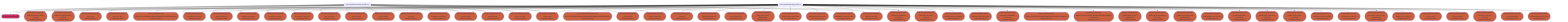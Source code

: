 graph TD
  KaScriptModule_54{{"KaScriptModule(build.gradle.kts)"}}
  KaLibraryModule_1(["KaLibraryModule(annotations-13.0.jar)<br />scriptDependency"])
  KaLibraryModule_2(["KaLibraryModule(dependencies-accessors/932b97c9e0ae61a950d0c442ab66fbe219f5f218/classes)<br />scriptDependency"])
  KaLibraryModule_3(["KaLibraryModule(gradle-api-8.11.jar)<br />scriptDependency"])
  KaLibraryModule_4(["KaLibraryModule(gradle-core-8.11.jar)<br />scriptDependency"])
  KaLibraryModule_5(["KaLibraryModule(gradle-core-api-8.11.jar)<br />scriptDependency"])
  KaLibraryModule_6(["KaLibraryModule(gradle-installation-beacon-8.11.jar)<br />scriptDependency"])
  KaLibraryModule_7(["KaLibraryModule(gradle-kotlin-dsl-8.11.jar)<br />scriptDependency"])
  KaLibraryModule_8(["KaLibraryModule(gradle-kotlin-dsl-extensions-8.11.jar)<br />scriptDependency"])
  KaLibraryModule_9(["KaLibraryModule(gradle-kotlin-dsl-plugins-5.1.1.jar)<br />scriptDependency"])
  KaLibraryModule_10(["KaLibraryModule(gradle-kotlin-dsl-shared-runtime-8.11.jar)<br />scriptDependency"])
  KaLibraryModule_11(["KaLibraryModule(gradle-kotlin-dsl-tooling-models-8.11.jar)<br />scriptDependency"])
  KaLibraryModule_12(["KaLibraryModule(groovy-3.0.22.jar)<br />scriptDependency"])
  KaLibraryModule_13(["KaLibraryModule(groovy-ant-3.0.22.jar)<br />scriptDependency"])
  KaLibraryModule_14(["KaLibraryModule(groovy-astbuilder-3.0.22.jar)<br />scriptDependency"])
  KaLibraryModule_15(["KaLibraryModule(groovy-console-3.0.22.jar)<br />scriptDependency"])
  KaLibraryModule_16(["KaLibraryModule(groovy-datetime-3.0.22.jar)<br />scriptDependency"])
  KaLibraryModule_17(["KaLibraryModule(groovy-dateutil-3.0.22.jar)<br />scriptDependency"])
  KaLibraryModule_18(["KaLibraryModule(groovy-groovydoc-3.0.22.jar)<br />scriptDependency"])
  KaLibraryModule_19(["KaLibraryModule(groovy-json-3.0.22.jar)<br />scriptDependency"])
  KaLibraryModule_20(["KaLibraryModule(groovy-nio-3.0.22.jar)<br />scriptDependency"])
  KaLibraryModule_21(["KaLibraryModule(groovy-sql-3.0.22.jar)<br />scriptDependency"])
  KaLibraryModule_22(["KaLibraryModule(groovy-templates-3.0.22.jar)<br />scriptDependency"])
  KaLibraryModule_23(["KaLibraryModule(groovy-test-3.0.22.jar)<br />scriptDependency"])
  KaLibraryModule_24(["KaLibraryModule(groovy-xml-3.0.22.jar)<br />scriptDependency"])
  KaLibraryModule_25(["KaLibraryModule(gson-2.8.9.jar)<br />scriptDependency"])
  KaLibraryModule_26(["KaLibraryModule(javaparser-core-3.17.0.jar)<br />scriptDependency"])
  KaLibraryModule_27(["KaLibraryModule(kotlin-assignment-2.0.20-gradle85.jar)<br />scriptDependency"])
  KaLibraryModule_28(["KaLibraryModule(kotlin-build-statistics-2.0.20.jar)<br />scriptDependency"])
  KaLibraryModule_29(["KaLibraryModule(kotlin-build-tools-api-2.0.20.jar)<br />scriptDependency"])
  KaLibraryModule_30(["KaLibraryModule(kotlin-compiler-embeddable-2.0.20.jar)<br />scriptDependency"])
  KaLibraryModule_31(["KaLibraryModule(kotlin-compiler-runner-2.0.20.jar)<br />scriptDependency"])
  KaLibraryModule_32(["KaLibraryModule(kotlin-daemon-client-2.0.20.jar)<br />scriptDependency"])
  KaLibraryModule_33(["KaLibraryModule(kotlin-daemon-embeddable-2.0.20.jar)<br />scriptDependency"])
  KaLibraryModule_35(["KaLibraryModule(kotlin-dsl/accessors/67e0e34578eb78fe1de6071a11242124/classes)<br />scriptDependency"])
  KaLibraryModule_36(["KaLibraryModule(kotlin-dsl/accessors/713d72c97915090755fbad209f3188cd-PS/classes)<br />scriptDependency"])
  KaLibraryModule_37(["KaLibraryModule(kotlin-gradle-plugin-2.0.20-gradle85.jar)<br />scriptDependency"])
  KaLibraryModule_38(["KaLibraryModule(kotlin-gradle-plugin-annotations-2.0.20.jar)<br />scriptDependency"])
  KaLibraryModule_39(["KaLibraryModule(kotlin-gradle-plugin-api-2.0.20-gradle85.jar)<br />scriptDependency"])
  KaLibraryModule_40(["KaLibraryModule(kotlin-gradle-plugin-api-2.0.20.jar)<br />scriptDependency"])
  KaLibraryModule_41(["KaLibraryModule(kotlin-gradle-plugin-idea-2.0.20.jar)<br />scriptDependency"])
  KaLibraryModule_42(["KaLibraryModule(kotlin-gradle-plugin-idea-proto-2.0.20.jar)<br />scriptDependency"])
  KaLibraryModule_43(["KaLibraryModule(kotlin-gradle-plugin-model-2.0.20.jar)<br />scriptDependency"])
  KaLibraryModule_44(["KaLibraryModule(kotlin-klib-commonizer-api-2.0.20.jar)<br />scriptDependency"])
  KaLibraryModule_45(["KaLibraryModule(kotlin-native-utils-2.0.20.jar)<br />scriptDependency"])
  KaLibraryModule_46(["KaLibraryModule(kotlin-reflect-2.0.20.jar)<br />scriptDependency"])
  KaLibraryModule_47(["KaLibraryModule(kotlin-sam-with-receiver-2.0.20-gradle85.jar)<br />scriptDependency"])
  KaLibraryModule_48(["KaLibraryModule(kotlin-stdlib dependencies)<br />scriptDependency"])
  KaLibraryModule_49(["KaLibraryModule(kotlin-tooling-core-2.0.20.jar)<br />scriptDependency"])
  KaLibraryModule_50(["KaLibraryModule(kotlin-util-io-2.0.20.jar)<br />scriptDependency"])
  KaLibraryModule_51(["KaLibraryModule(kotlin-util-klib-2.0.20.jar)<br />scriptDependency"])
  KaLibraryModule_52(["KaLibraryModule(kotlinx-coroutines-core-jvm-1.6.4.jar)<br />scriptDependency"])
  KaLibraryModule_53(["KaLibraryModule(trove4j-1.0.20200330.jar)<br />scriptDependency"])
  KaLibraryModule_0(["KaLibraryModule(SDK)"])
  KaScriptModule_55{{"KaScriptModule(settings.gradle.kts)"}}
  KaLibraryModule_34(["KaLibraryModule(kotlin-dsl/accessors/045fae15c156631da085875c7a614413/classes)<br />scriptDependency"])
  style KaLibraryModule_1 fill:#CB6040
  style KaLibraryModule_2 fill:#CB6040
  style KaLibraryModule_3 fill:#CB6040
  style KaLibraryModule_4 fill:#CB6040
  style KaLibraryModule_5 fill:#CB6040
  style KaLibraryModule_6 fill:#CB6040
  style KaLibraryModule_7 fill:#CB6040
  style KaLibraryModule_8 fill:#CB6040
  style KaLibraryModule_9 fill:#CB6040
  style KaLibraryModule_10 fill:#CB6040
  style KaLibraryModule_11 fill:#CB6040
  style KaLibraryModule_12 fill:#CB6040
  style KaLibraryModule_13 fill:#CB6040
  style KaLibraryModule_14 fill:#CB6040
  style KaLibraryModule_15 fill:#CB6040
  style KaLibraryModule_16 fill:#CB6040
  style KaLibraryModule_17 fill:#CB6040
  style KaLibraryModule_18 fill:#CB6040
  style KaLibraryModule_19 fill:#CB6040
  style KaLibraryModule_20 fill:#CB6040
  style KaLibraryModule_21 fill:#CB6040
  style KaLibraryModule_22 fill:#CB6040
  style KaLibraryModule_23 fill:#CB6040
  style KaLibraryModule_24 fill:#CB6040
  style KaLibraryModule_25 fill:#CB6040
  style KaLibraryModule_26 fill:#CB6040
  style KaLibraryModule_27 fill:#CB6040
  style KaLibraryModule_28 fill:#CB6040
  style KaLibraryModule_29 fill:#CB6040
  style KaLibraryModule_30 fill:#CB6040
  style KaLibraryModule_31 fill:#CB6040
  style KaLibraryModule_32 fill:#CB6040
  style KaLibraryModule_33 fill:#CB6040
  style KaLibraryModule_35 fill:#CB6040
  style KaLibraryModule_36 fill:#CB6040
  style KaLibraryModule_37 fill:#CB6040
  style KaLibraryModule_38 fill:#CB6040
  style KaLibraryModule_39 fill:#CB6040
  style KaLibraryModule_40 fill:#CB6040
  style KaLibraryModule_41 fill:#CB6040
  style KaLibraryModule_42 fill:#CB6040
  style KaLibraryModule_43 fill:#CB6040
  style KaLibraryModule_44 fill:#CB6040
  style KaLibraryModule_45 fill:#CB6040
  style KaLibraryModule_46 fill:#CB6040
  style KaLibraryModule_47 fill:#CB6040
  style KaLibraryModule_48 fill:#CB6040
  style KaLibraryModule_49 fill:#CB6040
  style KaLibraryModule_50 fill:#CB6040
  style KaLibraryModule_51 fill:#CB6040
  style KaLibraryModule_52 fill:#CB6040
  style KaLibraryModule_53 fill:#CB6040
  style KaLibraryModule_0 fill:#CC2B52
  style KaLibraryModule_34 fill:#CB6040
  KaScriptModule_54 --> KaLibraryModule_0
  KaScriptModule_54 --> KaLibraryModule_1
  KaScriptModule_54 --> KaLibraryModule_10
  KaScriptModule_54 --> KaLibraryModule_11
  KaScriptModule_54 --> KaLibraryModule_12
  KaScriptModule_54 --> KaLibraryModule_13
  KaScriptModule_54 --> KaLibraryModule_14
  KaScriptModule_54 --> KaLibraryModule_15
  KaScriptModule_54 --> KaLibraryModule_16
  KaScriptModule_54 --> KaLibraryModule_17
  KaScriptModule_54 --> KaLibraryModule_18
  KaScriptModule_54 --> KaLibraryModule_19
  KaScriptModule_54 --> KaLibraryModule_2
  KaScriptModule_54 --> KaLibraryModule_20
  KaScriptModule_54 --> KaLibraryModule_21
  KaScriptModule_54 --> KaLibraryModule_22
  KaScriptModule_54 --> KaLibraryModule_23
  KaScriptModule_54 --> KaLibraryModule_24
  KaScriptModule_54 --> KaLibraryModule_25
  KaScriptModule_54 --> KaLibraryModule_26
  KaScriptModule_54 --> KaLibraryModule_27
  KaScriptModule_54 --> KaLibraryModule_28
  KaScriptModule_54 --> KaLibraryModule_29
  KaScriptModule_54 --> KaLibraryModule_3
  KaScriptModule_54 --> KaLibraryModule_30
  KaScriptModule_54 --> KaLibraryModule_31
  KaScriptModule_54 --> KaLibraryModule_32
  KaScriptModule_54 --> KaLibraryModule_33
  KaScriptModule_54 --> KaLibraryModule_35
  KaScriptModule_54 --> KaLibraryModule_36
  KaScriptModule_54 --> KaLibraryModule_37
  KaScriptModule_54 --> KaLibraryModule_38
  KaScriptModule_54 --> KaLibraryModule_39
  KaScriptModule_54 --> KaLibraryModule_4
  KaScriptModule_54 --> KaLibraryModule_40
  KaScriptModule_54 --> KaLibraryModule_41
  KaScriptModule_54 --> KaLibraryModule_42
  KaScriptModule_54 --> KaLibraryModule_43
  KaScriptModule_54 --> KaLibraryModule_44
  KaScriptModule_54 --> KaLibraryModule_45
  KaScriptModule_54 --> KaLibraryModule_46
  KaScriptModule_54 --> KaLibraryModule_47
  KaScriptModule_54 --> KaLibraryModule_48
  KaScriptModule_54 --> KaLibraryModule_49
  KaScriptModule_54 --> KaLibraryModule_5
  KaScriptModule_54 --> KaLibraryModule_50
  KaScriptModule_54 --> KaLibraryModule_51
  KaScriptModule_54 --> KaLibraryModule_52
  KaScriptModule_54 --> KaLibraryModule_53
  KaScriptModule_54 --> KaLibraryModule_6
  KaScriptModule_54 --> KaLibraryModule_7
  KaScriptModule_54 --> KaLibraryModule_8
  KaScriptModule_54 --> KaLibraryModule_9
  KaScriptModule_55 --> KaLibraryModule_0
  KaScriptModule_55 --> KaLibraryModule_10
  KaScriptModule_55 --> KaLibraryModule_11
  KaScriptModule_55 --> KaLibraryModule_12
  KaScriptModule_55 --> KaLibraryModule_13
  KaScriptModule_55 --> KaLibraryModule_14
  KaScriptModule_55 --> KaLibraryModule_15
  KaScriptModule_55 --> KaLibraryModule_16
  KaScriptModule_55 --> KaLibraryModule_17
  KaScriptModule_55 --> KaLibraryModule_18
  KaScriptModule_55 --> KaLibraryModule_19
  KaScriptModule_55 --> KaLibraryModule_20
  KaScriptModule_55 --> KaLibraryModule_21
  KaScriptModule_55 --> KaLibraryModule_22
  KaScriptModule_55 --> KaLibraryModule_23
  KaScriptModule_55 --> KaLibraryModule_24
  KaScriptModule_55 --> KaLibraryModule_26
  KaScriptModule_55 --> KaLibraryModule_3
  KaScriptModule_55 --> KaLibraryModule_34
  KaScriptModule_55 --> KaLibraryModule_4
  KaScriptModule_55 --> KaLibraryModule_46
  KaScriptModule_55 --> KaLibraryModule_48
  KaScriptModule_55 --> KaLibraryModule_5
  KaScriptModule_55 --> KaLibraryModule_6
  KaScriptModule_55 --> KaLibraryModule_7
  KaScriptModule_55 --> KaLibraryModule_8
  linkStyle 0 stroke:black
  linkStyle 1 stroke:black
  linkStyle 2 stroke:black
  linkStyle 3 stroke:black
  linkStyle 4 stroke:black
  linkStyle 5 stroke:black
  linkStyle 6 stroke:black
  linkStyle 7 stroke:black
  linkStyle 8 stroke:black
  linkStyle 9 stroke:black
  linkStyle 10 stroke:black
  linkStyle 11 stroke:black
  linkStyle 12 stroke:black
  linkStyle 13 stroke:black
  linkStyle 14 stroke:black
  linkStyle 15 stroke:black
  linkStyle 16 stroke:black
  linkStyle 17 stroke:black
  linkStyle 18 stroke:black
  linkStyle 19 stroke:black
  linkStyle 20 stroke:black
  linkStyle 21 stroke:black
  linkStyle 22 stroke:black
  linkStyle 23 stroke:black
  linkStyle 24 stroke:black
  linkStyle 25 stroke:black
  linkStyle 26 stroke:black
  linkStyle 27 stroke:black
  linkStyle 28 stroke:black
  linkStyle 29 stroke:black
  linkStyle 30 stroke:black
  linkStyle 31 stroke:black
  linkStyle 32 stroke:black
  linkStyle 33 stroke:black
  linkStyle 34 stroke:black
  linkStyle 35 stroke:black
  linkStyle 36 stroke:black
  linkStyle 37 stroke:black
  linkStyle 38 stroke:black
  linkStyle 39 stroke:black
  linkStyle 40 stroke:black
  linkStyle 41 stroke:black
  linkStyle 42 stroke:black
  linkStyle 43 stroke:black
  linkStyle 44 stroke:black
  linkStyle 45 stroke:black
  linkStyle 46 stroke:black
  linkStyle 47 stroke:black
  linkStyle 48 stroke:black
  linkStyle 49 stroke:black
  linkStyle 50 stroke:black
  linkStyle 51 stroke:black
  linkStyle 52 stroke:black
  linkStyle 53 stroke:black
  linkStyle 54 stroke:black
  linkStyle 55 stroke:black
  linkStyle 56 stroke:black
  linkStyle 57 stroke:black
  linkStyle 58 stroke:black
  linkStyle 59 stroke:black
  linkStyle 60 stroke:black
  linkStyle 61 stroke:black
  linkStyle 62 stroke:black
  linkStyle 63 stroke:black
  linkStyle 64 stroke:black
  linkStyle 65 stroke:black
  linkStyle 66 stroke:black
  linkStyle 67 stroke:black
  linkStyle 68 stroke:black
  linkStyle 69 stroke:black
  linkStyle 70 stroke:black
  linkStyle 71 stroke:black
  linkStyle 72 stroke:black
  linkStyle 73 stroke:black
  linkStyle 74 stroke:black
  linkStyle 75 stroke:black
  linkStyle 76 stroke:black
  linkStyle 77 stroke:black
  linkStyle 78 stroke:black